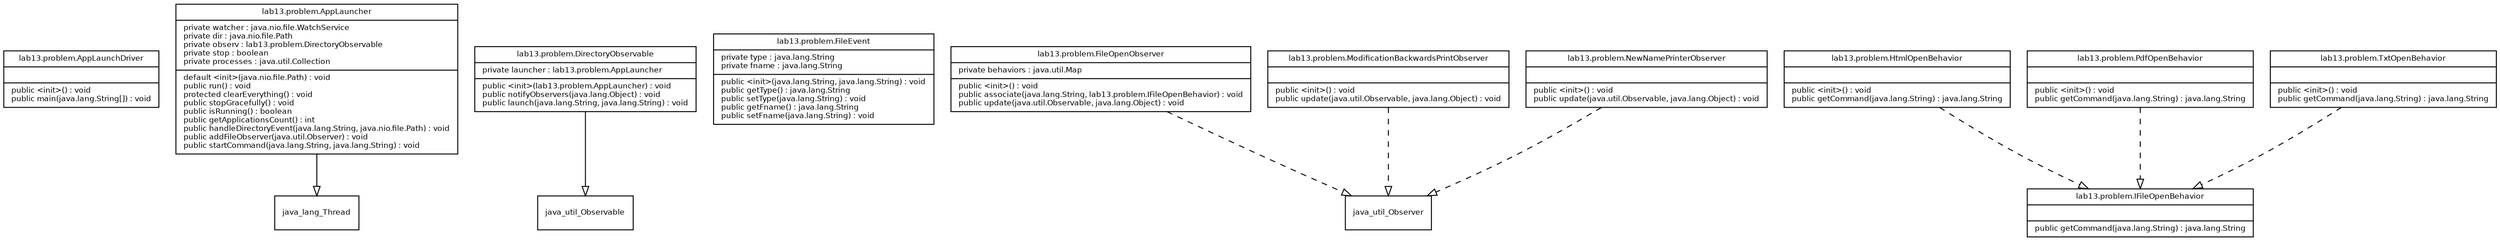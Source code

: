 digraph G {
node [
fontname = "Bitstream Vera Sans"
fontsize = 8
shape = "record"
]
edge [
fontname = "Bitstream Vera Sans"
fontsize = 8
]

lab13_problem_AppLaunchDriver [
	label = "{lab13.problem.AppLaunchDriver||public \<init\>() : void\lpublic main(java.lang.String[]) : void\l}"
]
lab13_problem_AppLauncher [
	label = "{lab13.problem.AppLauncher|private watcher : java.nio.file.WatchService\lprivate dir : java.nio.file.Path\lprivate observ : lab13.problem.DirectoryObservable\lprivate stop : boolean\lprivate processes : java.util.Collection\l|default \<init\>(java.nio.file.Path) : void\lpublic run() : void\lprotected clearEverything() : void\lpublic stopGracefully() : void\lpublic isRunning() : boolean\lpublic getApplicationsCount() : int\lpublic handleDirectoryEvent(java.lang.String, java.nio.file.Path) : void\lpublic addFileObserver(java.util.Observer) : void\lpublic startCommand(java.lang.String, java.lang.String) : void\l}"
]
edge [
	arrowhead = "empty"
	style = "solid"
]
lab13_problem_AppLauncher -> java_lang_Thread
lab13_problem_DirectoryObservable [
	label = "{lab13.problem.DirectoryObservable|private launcher : lab13.problem.AppLauncher\l|public \<init\>(lab13.problem.AppLauncher) : void\lpublic notifyObservers(java.lang.Object) : void\lpublic launch(java.lang.String, java.lang.String) : void\l}"
]
edge [
	arrowhead = "empty"
	style = "solid"
]
lab13_problem_DirectoryObservable -> java_util_Observable
lab13_problem_FileEvent [
	label = "{lab13.problem.FileEvent|private type : java.lang.String\lprivate fname : java.lang.String\l|public \<init\>(java.lang.String, java.lang.String) : void\lpublic getType() : java.lang.String\lpublic setType(java.lang.String) : void\lpublic getFname() : java.lang.String\lpublic setFname(java.lang.String) : void\l}"
]
lab13_problem_FileOpenObserver [
	label = "{lab13.problem.FileOpenObserver|private behaviors : java.util.Map\l|public \<init\>() : void\lpublic associate(java.lang.String, lab13.problem.IFileOpenBehavior) : void\lpublic update(java.util.Observable, java.lang.Object) : void\l}"
]
edge [
	arrowhead = "empty"
	style = "dashed"
]
lab13_problem_FileOpenObserver -> java_util_Observer
lab13_problem_HtmlOpenBehavior [
	label = "{lab13.problem.HtmlOpenBehavior||public \<init\>() : void\lpublic getCommand(java.lang.String) : java.lang.String\l}"
]
edge [
	arrowhead = "empty"
	style = "dashed"
]
lab13_problem_HtmlOpenBehavior -> lab13_problem_IFileOpenBehavior
lab13_problem_IFileOpenBehavior [
	label = "{lab13.problem.IFileOpenBehavior||public getCommand(java.lang.String) : java.lang.String\l}"
]
lab13_problem_ModificationBackwardsPrintObserver [
	label = "{lab13.problem.ModificationBackwardsPrintObserver||public \<init\>() : void\lpublic update(java.util.Observable, java.lang.Object) : void\l}"
]
edge [
	arrowhead = "empty"
	style = "dashed"
]
lab13_problem_ModificationBackwardsPrintObserver -> java_util_Observer
lab13_problem_NewNamePrinterObserver [
	label = "{lab13.problem.NewNamePrinterObserver||public \<init\>() : void\lpublic update(java.util.Observable, java.lang.Object) : void\l}"
]
edge [
	arrowhead = "empty"
	style = "dashed"
]
lab13_problem_NewNamePrinterObserver -> java_util_Observer
lab13_problem_PdfOpenBehavior [
	label = "{lab13.problem.PdfOpenBehavior||public \<init\>() : void\lpublic getCommand(java.lang.String) : java.lang.String\l}"
]
edge [
	arrowhead = "empty"
	style = "dashed"
]
lab13_problem_PdfOpenBehavior -> lab13_problem_IFileOpenBehavior
lab13_problem_TxtOpenBehavior [
	label = "{lab13.problem.TxtOpenBehavior||public \<init\>() : void\lpublic getCommand(java.lang.String) : java.lang.String\l}"
]
edge [
	arrowhead = "empty"
	style = "dashed"
]
lab13_problem_TxtOpenBehavior -> lab13_problem_IFileOpenBehavior
}
